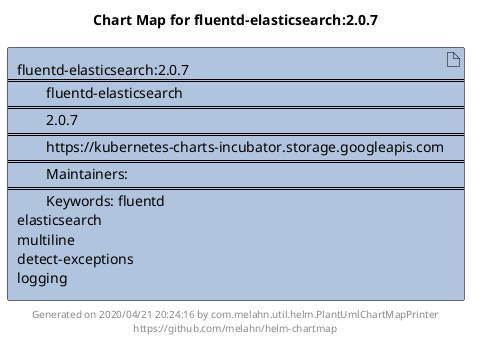 @startuml
skinparam linetype ortho
skinparam backgroundColor white
skinparam usecaseBorderColor black
skinparam usecaseArrowColor LightSlateGray
skinparam artifactBorderColor black
skinparam artifactArrowColor LightSlateGray

title Chart Map for fluentd-elasticsearch:2.0.7

'There is one referenced Helm Chart
artifact "fluentd-elasticsearch:2.0.7\n====\n\tfluentd-elasticsearch\n====\n\t2.0.7\n====\n\thttps://kubernetes-charts-incubator.storage.googleapis.com\n====\n\tMaintainers: \n====\n\tKeywords: fluentd\nelasticsearch\nmultiline\ndetect-exceptions\nlogging" as fluentd_elasticsearch_2_0_7 #LightSteelBlue

'There are 0 referenced Docker Images

'Chart Dependencies

center footer Generated on 2020/04/21 20:24:16 by com.melahn.util.helm.PlantUmlChartMapPrinter\nhttps://github.com/melahn/helm-chartmap
@enduml
